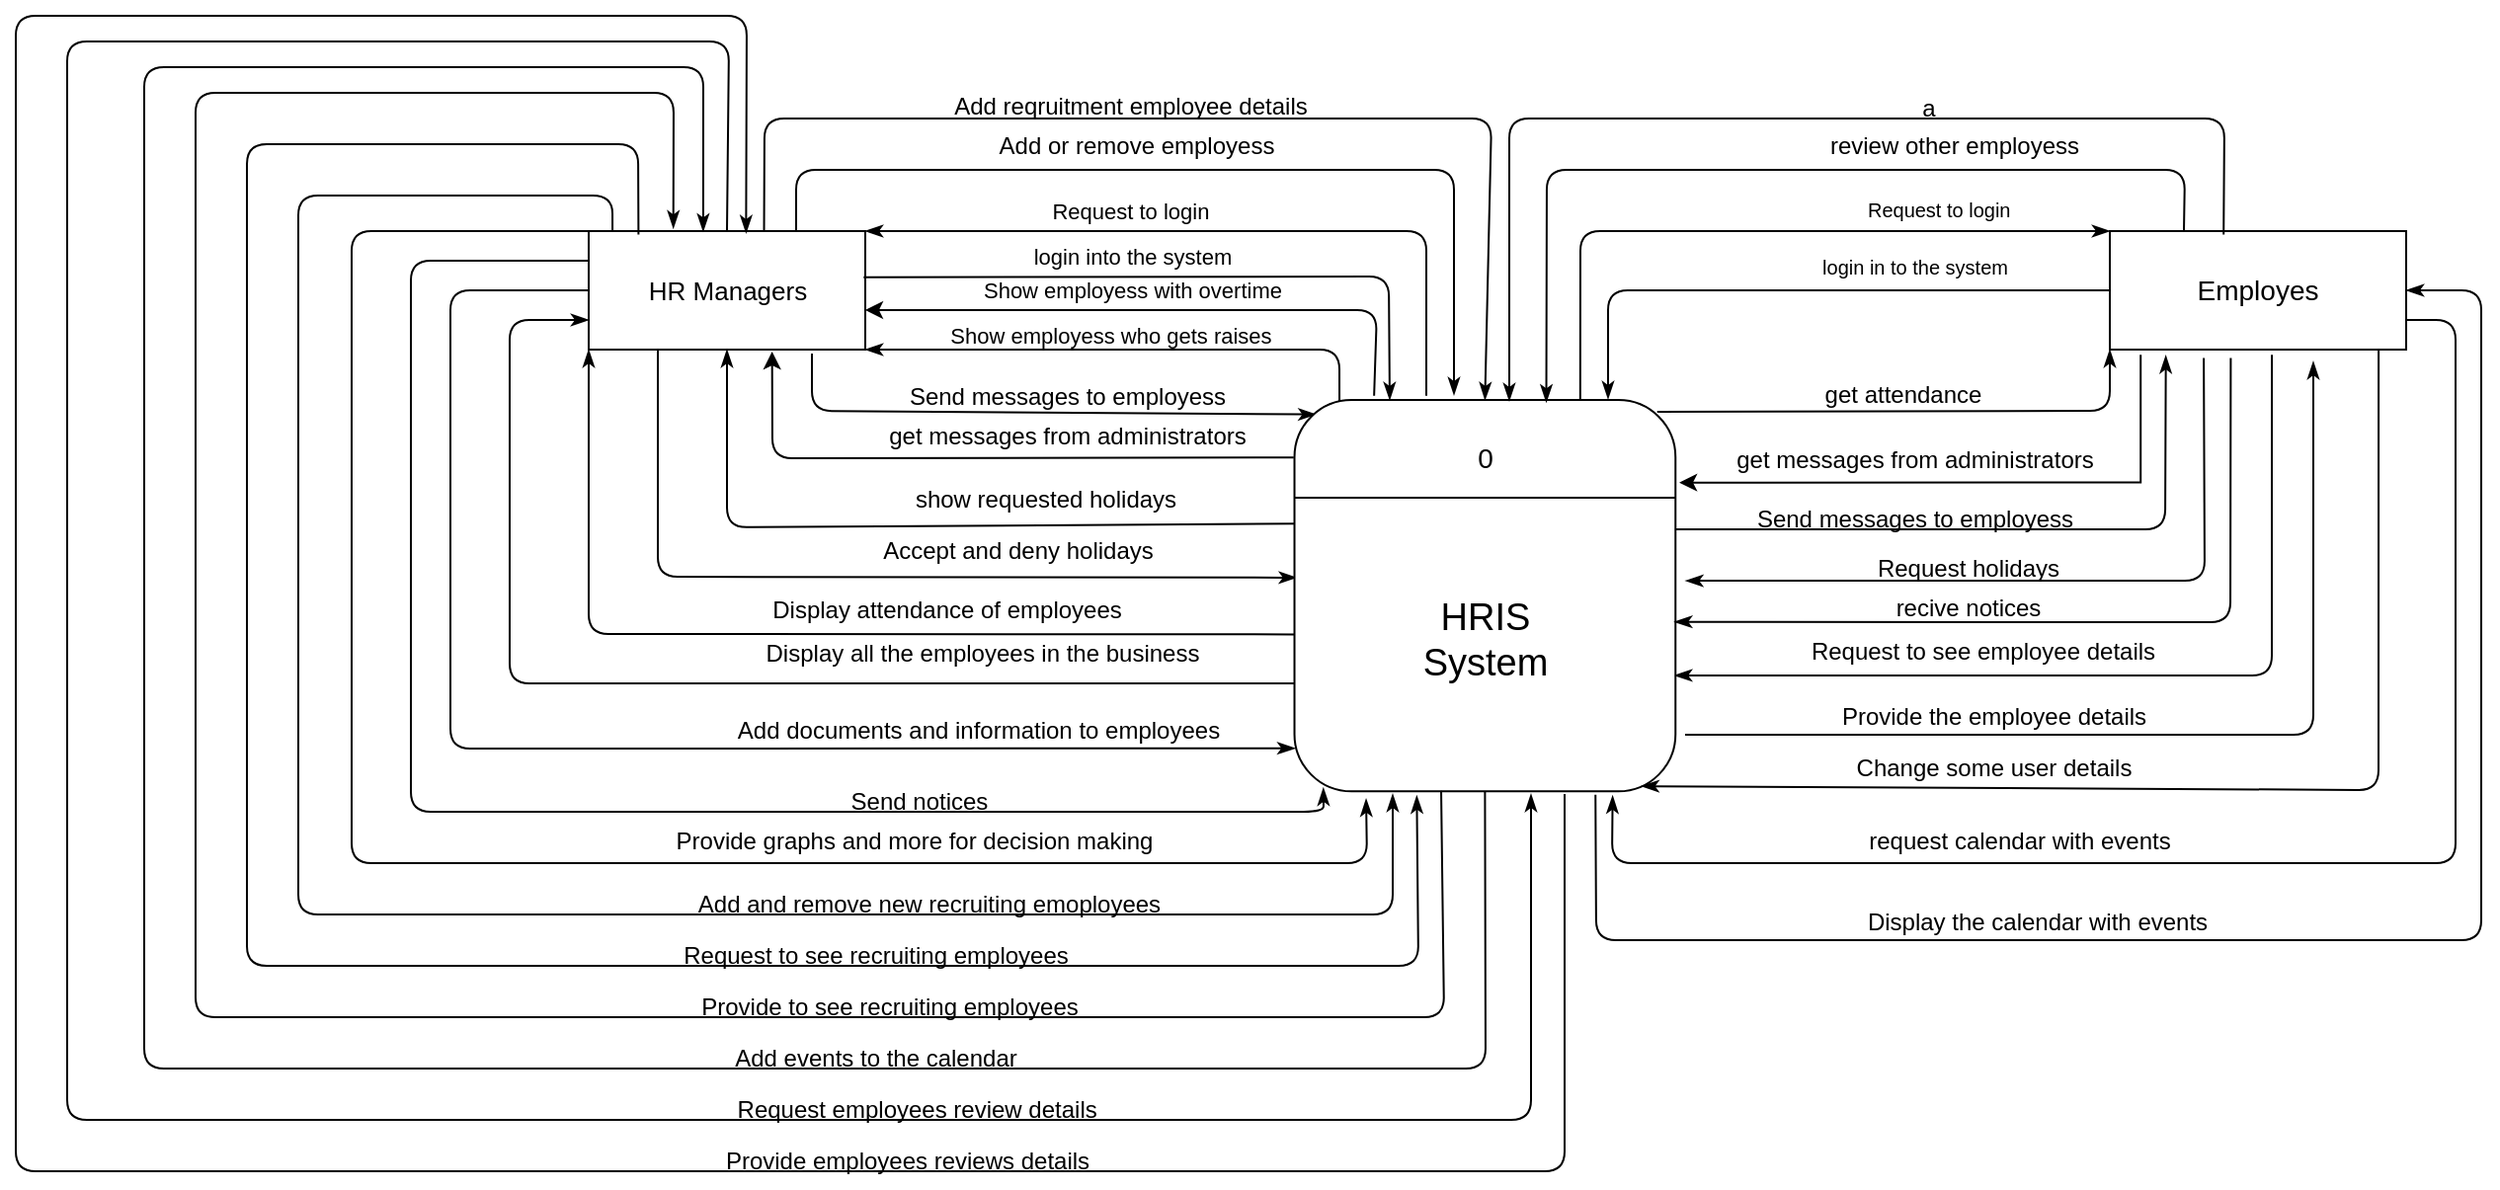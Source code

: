 <mxfile version="13.7.9" type="device"><diagram id="Km4cYP25UNPo5pGyTInB" name="Page-1"><mxGraphModel dx="2898" dy="1184" grid="1" gridSize="13" guides="1" tooltips="1" connect="1" arrows="1" fold="1" page="1" pageScale="1" pageWidth="850" pageHeight="1100" math="0" shadow="0"><root><mxCell id="0"/><mxCell id="1" parent="0"/><mxCell id="cjtXROaXFxz6NhiBicFL-3" value="" style="rounded=0;whiteSpace=wrap;html=1;" parent="1" vertex="1"><mxGeometry x="160" y="200" width="140" height="60" as="geometry"/></mxCell><mxCell id="cjtXROaXFxz6NhiBicFL-4" value="" style="rounded=0;whiteSpace=wrap;html=1;" parent="1" vertex="1"><mxGeometry x="930" y="200" width="150" height="60" as="geometry"/></mxCell><mxCell id="cjtXROaXFxz6NhiBicFL-5" value="HR Managers" style="text;html=1;strokeColor=none;fillColor=none;align=center;verticalAlign=middle;whiteSpace=wrap;rounded=0;fontSize=13;" parent="1" vertex="1"><mxGeometry x="185.5" y="220" width="89" height="20" as="geometry"/></mxCell><mxCell id="cjtXROaXFxz6NhiBicFL-6" value="&lt;font style=&quot;font-size: 14px&quot;&gt;Employes&lt;/font&gt;" style="text;html=1;strokeColor=none;fillColor=none;align=center;verticalAlign=middle;whiteSpace=wrap;rounded=0;" parent="1" vertex="1"><mxGeometry x="985" y="220" width="40" height="20" as="geometry"/></mxCell><mxCell id="cjtXROaXFxz6NhiBicFL-7" value="" style="endArrow=classic;html=1;startArrow=none;startFill=0;endFill=1;exitX=1.011;exitY=0.209;exitDx=0;exitDy=0;exitPerimeter=0;" parent="1" source="esKGgHGuVRAGOoPy9xXp-1" edge="1"><mxGeometry width="50" height="50" relative="1" as="geometry"><mxPoint x="560" y="273" as="sourcePoint"/><mxPoint x="300" y="240" as="targetPoint"/><Array as="points"><mxPoint x="559" y="240"/></Array></mxGeometry></mxCell><mxCell id="cjtXROaXFxz6NhiBicFL-8" value="" style="endArrow=classicThin;html=1;exitX=0.994;exitY=0.118;exitDx=0;exitDy=0;exitPerimeter=0;entryX=1;entryY=1;entryDx=0;entryDy=0;entryPerimeter=0;startArrow=none;startFill=0;endFill=1;" parent="1" source="esKGgHGuVRAGOoPy9xXp-1" target="cjtXROaXFxz6NhiBicFL-3" edge="1"><mxGeometry width="50" height="50" relative="1" as="geometry"><mxPoint x="530.86" y="281.96" as="sourcePoint"/><mxPoint x="300" y="260" as="targetPoint"/><Array as="points"><mxPoint x="540" y="260"/><mxPoint x="420" y="260"/></Array></mxGeometry></mxCell><mxCell id="cjtXROaXFxz6NhiBicFL-9" value="" style="endArrow=none;html=1;entryX=0.994;entryY=0.39;entryDx=0;entryDy=0;exitX=1;exitY=0.25;exitDx=0;exitDy=0;startArrow=classicThin;startFill=1;entryPerimeter=0;" parent="1" source="esKGgHGuVRAGOoPy9xXp-1" target="cjtXROaXFxz6NhiBicFL-3" edge="1"><mxGeometry width="50" height="50" relative="1" as="geometry"><mxPoint x="589.94" y="280" as="sourcePoint"/><mxPoint x="310" y="250" as="targetPoint"/><Array as="points"><mxPoint x="565" y="223"/></Array></mxGeometry></mxCell><mxCell id="cjtXROaXFxz6NhiBicFL-10" value="" style="endArrow=classicThin;html=1;entryX=1;entryY=0;entryDx=0;entryDy=0;startArrow=none;startFill=0;endFill=1;exitX=1.011;exitY=0.346;exitDx=0;exitDy=0;exitPerimeter=0;" parent="1" source="esKGgHGuVRAGOoPy9xXp-1" target="cjtXROaXFxz6NhiBicFL-3" edge="1"><mxGeometry width="50" height="50" relative="1" as="geometry"><mxPoint x="620" y="279" as="sourcePoint"/><mxPoint x="320" y="260" as="targetPoint"/><Array as="points"><mxPoint x="584" y="200"/></Array></mxGeometry></mxCell><mxCell id="cjtXROaXFxz6NhiBicFL-11" value="" style="endArrow=classic;html=1;exitX=0.853;exitY=-0.002;exitDx=0;exitDy=0;entryX=0.663;entryY=1.017;entryDx=0;entryDy=0;startArrow=none;startFill=0;endFill=1;exitPerimeter=0;entryPerimeter=0;" parent="1" source="esKGgHGuVRAGOoPy9xXp-1" target="cjtXROaXFxz6NhiBicFL-3" edge="1"><mxGeometry width="50" height="50" relative="1" as="geometry"><mxPoint x="510" y="315" as="sourcePoint"/><mxPoint x="310" y="270" as="targetPoint"/><Array as="points"><mxPoint x="253" y="315"/></Array></mxGeometry></mxCell><mxCell id="cjtXROaXFxz6NhiBicFL-12" value="" style="endArrow=classicThin;html=1;exitX=0.684;exitY=0.01;exitDx=0;exitDy=0;entryX=0.5;entryY=1;entryDx=0;entryDy=0;exitPerimeter=0;startArrow=none;startFill=0;endFill=1;" parent="1" source="esKGgHGuVRAGOoPy9xXp-1" target="cjtXROaXFxz6NhiBicFL-3" edge="1"><mxGeometry width="50" height="50" relative="1" as="geometry"><mxPoint x="510" y="350" as="sourcePoint"/><mxPoint x="282.5" y="270" as="targetPoint"/><Array as="points"><mxPoint x="230" y="350"/></Array></mxGeometry></mxCell><mxCell id="cjtXROaXFxz6NhiBicFL-13" value="" style="endArrow=none;html=1;exitX=0.546;exitY=0.006;exitDx=0;exitDy=0;entryX=0.25;entryY=1;entryDx=0;entryDy=0;startArrow=classicThin;startFill=1;exitPerimeter=0;" parent="1" source="esKGgHGuVRAGOoPy9xXp-1" target="cjtXROaXFxz6NhiBicFL-3" edge="1"><mxGeometry width="50" height="50" relative="1" as="geometry"><mxPoint x="510" y="385" as="sourcePoint"/><mxPoint x="292.5" y="280" as="targetPoint"/><Array as="points"><mxPoint x="195" y="375"/></Array></mxGeometry></mxCell><mxCell id="cjtXROaXFxz6NhiBicFL-15" value="" style="endArrow=classicThin;html=1;exitX=0.401;exitY=0.006;exitDx=0;exitDy=0;entryX=0;entryY=1;entryDx=0;entryDy=0;exitPerimeter=0;endFill=1;" parent="1" source="esKGgHGuVRAGOoPy9xXp-1" target="cjtXROaXFxz6NhiBicFL-3" edge="1"><mxGeometry width="50" height="50" relative="1" as="geometry"><mxPoint x="510" y="420" as="sourcePoint"/><mxPoint x="255" y="270" as="targetPoint"/><Array as="points"><mxPoint x="160" y="404"/></Array></mxGeometry></mxCell><mxCell id="cjtXROaXFxz6NhiBicFL-16" value="" style="endArrow=classicThin;html=1;entryX=0;entryY=0;entryDx=0;entryDy=0;startArrow=none;startFill=0;endFill=1;exitX=1;exitY=0.75;exitDx=0;exitDy=0;" parent="1" source="esKGgHGuVRAGOoPy9xXp-1" target="cjtXROaXFxz6NhiBicFL-4" edge="1"><mxGeometry width="50" height="50" relative="1" as="geometry"><mxPoint x="652" y="290" as="sourcePoint"/><mxPoint x="310" y="250" as="targetPoint"/><Array as="points"><mxPoint x="662" y="200"/><mxPoint x="760" y="200"/></Array></mxGeometry></mxCell><mxCell id="cjtXROaXFxz6NhiBicFL-18" value="" style="endArrow=none;html=1;entryX=0;entryY=0.5;entryDx=0;entryDy=0;startArrow=classicThin;startFill=1;" parent="1" target="cjtXROaXFxz6NhiBicFL-4" edge="1"><mxGeometry width="50" height="50" relative="1" as="geometry"><mxPoint x="676" y="285" as="sourcePoint"/><mxPoint x="770" y="260" as="targetPoint"/><Array as="points"><mxPoint x="676" y="230"/><mxPoint x="790" y="230"/></Array></mxGeometry></mxCell><mxCell id="cjtXROaXFxz6NhiBicFL-19" value="" style="endArrow=classicThin;html=1;entryX=0;entryY=1;entryDx=0;entryDy=0;startArrow=none;startFill=0;endFill=1;exitX=0.97;exitY=0.952;exitDx=0;exitDy=0;exitPerimeter=0;" parent="1" source="esKGgHGuVRAGOoPy9xXp-1" target="cjtXROaXFxz6NhiBicFL-4" edge="1"><mxGeometry width="50" height="50" relative="1" as="geometry"><mxPoint x="690" y="340" as="sourcePoint"/><mxPoint x="780" y="270" as="targetPoint"/><Array as="points"><mxPoint x="930" y="291"/></Array></mxGeometry></mxCell><mxCell id="cjtXROaXFxz6NhiBicFL-20" value="" style="endArrow=classicThin;html=1;entryX=0.189;entryY=1.05;entryDx=0;entryDy=0;entryPerimeter=0;startArrow=none;startFill=0;endFill=1;" parent="1" target="cjtXROaXFxz6NhiBicFL-4" edge="1"><mxGeometry width="50" height="50" relative="1" as="geometry"><mxPoint x="710" y="351" as="sourcePoint"/><mxPoint x="819" y="263" as="targetPoint"/><Array as="points"><mxPoint x="958" y="351"/></Array></mxGeometry></mxCell><mxCell id="cjtXROaXFxz6NhiBicFL-22" value="" style="endArrow=none;html=1;exitX=0.538;exitY=1.026;exitDx=0;exitDy=0;entryX=0.317;entryY=1.07;entryDx=0;entryDy=0;entryPerimeter=0;exitPerimeter=0;endFill=0;startArrow=classicThin;startFill=1;" parent="1" source="esKGgHGuVRAGOoPy9xXp-1" target="cjtXROaXFxz6NhiBicFL-4" edge="1"><mxGeometry width="50" height="50" relative="1" as="geometry"><mxPoint x="580" y="420" as="sourcePoint"/><mxPoint x="801.58" y="271.2" as="targetPoint"/><Array as="points"><mxPoint x="978" y="377"/></Array></mxGeometry></mxCell><mxCell id="cjtXROaXFxz6NhiBicFL-24" value="" style="endArrow=none;html=1;startArrow=classicThin;startFill=1;exitX=0.963;exitY=0.057;exitDx=0;exitDy=0;exitPerimeter=0;" parent="1" source="esKGgHGuVRAGOoPy9xXp-1" edge="1"><mxGeometry width="50" height="50" relative="1" as="geometry"><mxPoint x="508" y="290" as="sourcePoint"/><mxPoint x="273" y="262" as="targetPoint"/><Array as="points"><mxPoint x="273" y="291"/></Array></mxGeometry></mxCell><mxCell id="cjtXROaXFxz6NhiBicFL-25" value="" style="endArrow=classicThin;html=1;entryX=0;entryY=0.75;entryDx=0;entryDy=0;startArrow=none;startFill=0;endFill=1;" parent="1" target="cjtXROaXFxz6NhiBicFL-3" edge="1"><mxGeometry width="50" height="50" relative="1" as="geometry"><mxPoint x="517" y="429" as="sourcePoint"/><mxPoint x="170" y="270" as="targetPoint"/><Array as="points"><mxPoint x="120" y="429"/><mxPoint x="120" y="245"/></Array></mxGeometry></mxCell><mxCell id="cjtXROaXFxz6NhiBicFL-26" value="" style="endArrow=none;html=1;exitX=0.11;exitY=0.002;exitDx=0;exitDy=0;entryX=0;entryY=0.5;entryDx=0;entryDy=0;exitPerimeter=0;startArrow=classicThin;startFill=1;" parent="1" source="esKGgHGuVRAGOoPy9xXp-1" target="cjtXROaXFxz6NhiBicFL-3" edge="1"><mxGeometry width="50" height="50" relative="1" as="geometry"><mxPoint x="545" y="420" as="sourcePoint"/><mxPoint x="170" y="255" as="targetPoint"/><Array as="points"><mxPoint x="90" y="462"/><mxPoint x="90" y="230"/></Array></mxGeometry></mxCell><mxCell id="cjtXROaXFxz6NhiBicFL-27" value="" style="endArrow=none;html=1;entryX=0;entryY=0.25;entryDx=0;entryDy=0;exitX=0.009;exitY=0.076;exitDx=0;exitDy=0;exitPerimeter=0;startArrow=classicThin;startFill=1;" parent="1" source="esKGgHGuVRAGOoPy9xXp-1" target="cjtXROaXFxz6NhiBicFL-3" edge="1"><mxGeometry width="50" height="50" relative="1" as="geometry"><mxPoint x="560" y="420" as="sourcePoint"/><mxPoint x="170" y="240" as="targetPoint"/><Array as="points"><mxPoint x="532" y="494"/><mxPoint x="70" y="494"/><mxPoint x="70" y="215"/></Array></mxGeometry></mxCell><mxCell id="cjtXROaXFxz6NhiBicFL-28" value="" style="endArrow=classicThin;html=1;exitX=0.547;exitY=1.043;exitDx=0;exitDy=0;exitPerimeter=0;endFill=1;startArrow=none;startFill=0;entryX=0.296;entryY=0.997;entryDx=0;entryDy=0;entryPerimeter=0;" parent="1" source="cjtXROaXFxz6NhiBicFL-4" target="esKGgHGuVRAGOoPy9xXp-1" edge="1"><mxGeometry width="50" height="50" relative="1" as="geometry"><mxPoint x="1080" y="226.8" as="sourcePoint"/><mxPoint x="728" y="429" as="targetPoint"/><Array as="points"><mxPoint x="1012" y="351"/><mxPoint x="1012" y="425"/><mxPoint x="767" y="425"/></Array></mxGeometry></mxCell><mxCell id="cjtXROaXFxz6NhiBicFL-29" value="" style="endArrow=none;html=1;startArrow=classicThin;startFill=1;endFill=0;" parent="1" edge="1"><mxGeometry width="50" height="50" relative="1" as="geometry"><mxPoint x="1033" y="266" as="sourcePoint"/><mxPoint x="715" y="455" as="targetPoint"/><Array as="points"><mxPoint x="1033" y="455"/></Array></mxGeometry></mxCell><mxCell id="cjtXROaXFxz6NhiBicFL-31" value="" style="endArrow=classicThin;html=1;entryX=-0.011;entryY=0.835;entryDx=0;entryDy=0;entryPerimeter=0;exitX=1;exitY=0.75;exitDx=0;exitDy=0;startArrow=none;startFill=0;endFill=1;" parent="1" source="cjtXROaXFxz6NhiBicFL-4" target="esKGgHGuVRAGOoPy9xXp-1" edge="1"><mxGeometry width="50" height="50" relative="1" as="geometry"><mxPoint x="1084" y="230" as="sourcePoint"/><mxPoint x="584" y="442" as="targetPoint"/><Array as="points"><mxPoint x="1105" y="245"/><mxPoint x="1105" y="520"/><mxPoint x="678" y="520"/></Array></mxGeometry></mxCell><mxCell id="cjtXROaXFxz6NhiBicFL-33" value="" style="endArrow=none;html=1;entryX=0;entryY=0;entryDx=0;entryDy=0;exitX=-0.019;exitY=0.188;exitDx=0;exitDy=0;exitPerimeter=0;startArrow=classicThin;startFill=1;" parent="1" source="esKGgHGuVRAGOoPy9xXp-1" target="cjtXROaXFxz6NhiBicFL-3" edge="1"><mxGeometry width="50" height="50" relative="1" as="geometry"><mxPoint x="570" y="420" as="sourcePoint"/><mxPoint x="170" y="225" as="targetPoint"/><Array as="points"><mxPoint x="554" y="520"/><mxPoint x="40" y="520"/><mxPoint x="40" y="200"/></Array></mxGeometry></mxCell><mxCell id="cjtXROaXFxz6NhiBicFL-35" value="&lt;font style=&quot;font-size: 11px&quot;&gt;login into the system&lt;/font&gt;" style="text;html=1;strokeColor=none;fillColor=none;align=center;verticalAlign=middle;whiteSpace=wrap;rounded=0;fontSize=11;" parent="1" vertex="1"><mxGeometry x="377" y="203" width="117" height="20" as="geometry"/></mxCell><mxCell id="cjtXROaXFxz6NhiBicFL-36" value="&lt;font style=&quot;font-size: 12px&quot;&gt;get attendance&lt;/font&gt;" style="text;html=1;strokeColor=none;fillColor=none;align=center;verticalAlign=middle;whiteSpace=wrap;rounded=0;fontSize=14;" parent="1" vertex="1"><mxGeometry x="767" y="275.14" width="117" height="13" as="geometry"/></mxCell><mxCell id="cjtXROaXFxz6NhiBicFL-37" value="&lt;font style=&quot;font-size: 11px;&quot;&gt;Request to login&amp;nbsp;&lt;/font&gt;" style="text;html=1;strokeColor=none;fillColor=none;align=center;verticalAlign=middle;whiteSpace=wrap;rounded=0;fontSize=11;" parent="1" vertex="1"><mxGeometry x="357.5" y="180" width="156" height="20" as="geometry"/></mxCell><mxCell id="cjtXROaXFxz6NhiBicFL-38" value="&lt;font size=&quot;1&quot;&gt;Request to login&amp;nbsp;&lt;/font&gt;" style="text;html=1;strokeColor=none;fillColor=none;align=center;verticalAlign=middle;whiteSpace=wrap;rounded=0;fontSize=14;" parent="1" vertex="1"><mxGeometry x="767" y="180" width="156" height="15" as="geometry"/></mxCell><mxCell id="cjtXROaXFxz6NhiBicFL-40" value="&lt;font size=&quot;1&quot;&gt;login in to the system&lt;/font&gt;" style="text;html=1;strokeColor=none;fillColor=none;align=center;verticalAlign=middle;whiteSpace=wrap;rounded=0;fontSize=14;" parent="1" vertex="1"><mxGeometry x="773" y="207" width="117" height="20" as="geometry"/></mxCell><mxCell id="cjtXROaXFxz6NhiBicFL-41" value="&lt;font style=&quot;font-size: 12px&quot;&gt;Send messages to employess&lt;/font&gt;" style="text;html=1;strokeColor=none;fillColor=none;align=center;verticalAlign=middle;whiteSpace=wrap;rounded=0;fontSize=14;" parent="1" vertex="1"><mxGeometry x="311" y="273" width="183" height="20" as="geometry"/></mxCell><mxCell id="VawpvRc3w42CD3_B_MXw-5" value="" style="edgeStyle=orthogonalEdgeStyle;rounded=0;orthogonalLoop=1;jettySize=auto;html=1;entryX=0.789;entryY=1.01;entryDx=0;entryDy=0;entryPerimeter=0;exitX=0.104;exitY=1.043;exitDx=0;exitDy=0;exitPerimeter=0;" parent="1" source="cjtXROaXFxz6NhiBicFL-4" target="esKGgHGuVRAGOoPy9xXp-1" edge="1"><mxGeometry relative="1" as="geometry"><mxPoint x="936" y="299" as="sourcePoint"/><Array as="points"><mxPoint x="946" y="327"/></Array></mxGeometry></mxCell><mxCell id="cjtXROaXFxz6NhiBicFL-42" value="&lt;font style=&quot;font-size: 12px&quot;&gt;get messages from administrators&lt;/font&gt;" style="text;html=1;strokeColor=none;fillColor=none;align=center;verticalAlign=middle;whiteSpace=wrap;rounded=0;fontSize=14;" parent="1" vertex="1"><mxGeometry x="740" y="305" width="183" height="20" as="geometry"/></mxCell><mxCell id="cjtXROaXFxz6NhiBicFL-43" value="&lt;font style=&quot;font-size: 12px&quot;&gt;Send messages to employess&lt;/font&gt;" style="text;html=1;strokeColor=none;fillColor=none;align=center;verticalAlign=middle;whiteSpace=wrap;rounded=0;fontSize=14;" parent="1" vertex="1"><mxGeometry x="740" y="338" width="183" height="13" as="geometry"/></mxCell><mxCell id="cjtXROaXFxz6NhiBicFL-44" value="&lt;font style=&quot;font-size: 12px&quot;&gt;get messages from administrators&lt;/font&gt;" style="text;html=1;strokeColor=none;fillColor=none;align=center;verticalAlign=middle;whiteSpace=wrap;rounded=0;fontSize=14;" parent="1" vertex="1"><mxGeometry x="311" y="293" width="183" height="20" as="geometry"/></mxCell><mxCell id="cjtXROaXFxz6NhiBicFL-46" value="Show employess with overtime" style="text;html=1;strokeColor=none;fillColor=none;align=center;verticalAlign=middle;whiteSpace=wrap;rounded=0;fontSize=11;" parent="1" vertex="1"><mxGeometry x="326.12" y="223" width="218.76" height="14" as="geometry"/></mxCell><mxCell id="cjtXROaXFxz6NhiBicFL-47" value="Show employess who gets raises" style="text;html=1;strokeColor=none;fillColor=none;align=center;verticalAlign=middle;whiteSpace=wrap;rounded=0;fontSize=11;" parent="1" vertex="1"><mxGeometry x="315.47" y="246" width="218.76" height="14" as="geometry"/></mxCell><mxCell id="esKGgHGuVRAGOoPy9xXp-1" value="" style="rounded=1;whiteSpace=wrap;html=1;rotation=-90;" parent="1" vertex="1"><mxGeometry x="514.63" y="288.14" width="198.13" height="192.87" as="geometry"/></mxCell><mxCell id="esKGgHGuVRAGOoPy9xXp-2" value="HRIS System" style="text;html=1;strokeColor=none;fillColor=none;align=center;verticalAlign=middle;whiteSpace=wrap;rounded=0;fontSize=19;" parent="1" vertex="1"><mxGeometry x="593.7" y="397" width="40" height="20" as="geometry"/></mxCell><mxCell id="esKGgHGuVRAGOoPy9xXp-3" value="" style="endArrow=none;html=1;entryX=0.75;entryY=1;entryDx=0;entryDy=0;exitX=0.75;exitY=0;exitDx=0;exitDy=0;" parent="1" source="esKGgHGuVRAGOoPy9xXp-1" target="esKGgHGuVRAGOoPy9xXp-1" edge="1"><mxGeometry width="50" height="50" relative="1" as="geometry"><mxPoint x="534.23" y="364" as="sourcePoint"/><mxPoint x="584.23" y="314" as="targetPoint"/></mxGeometry></mxCell><mxCell id="esKGgHGuVRAGOoPy9xXp-4" value="0" style="text;html=1;strokeColor=none;fillColor=none;align=center;verticalAlign=middle;whiteSpace=wrap;rounded=0;fontSize=14;" parent="1" vertex="1"><mxGeometry x="593.7" y="305" width="40" height="20" as="geometry"/></mxCell><mxCell id="esKGgHGuVRAGOoPy9xXp-5" value="&lt;span style=&quot;font-size: 12px&quot;&gt;Accept and deny holidays&lt;/span&gt;" style="text;html=1;strokeColor=none;fillColor=none;align=center;verticalAlign=middle;whiteSpace=wrap;rounded=0;fontSize=14;" parent="1" vertex="1"><mxGeometry x="286" y="351" width="183" height="20" as="geometry"/></mxCell><mxCell id="esKGgHGuVRAGOoPy9xXp-6" value="&lt;span style=&quot;font-size: 12px&quot;&gt;Send notices&lt;/span&gt;" style="text;html=1;strokeColor=none;fillColor=none;align=center;verticalAlign=middle;whiteSpace=wrap;rounded=0;fontSize=14;" parent="1" vertex="1"><mxGeometry x="236" y="481" width="183" height="13" as="geometry"/></mxCell><mxCell id="esKGgHGuVRAGOoPy9xXp-7" value="&lt;span style=&quot;font-size: 12px&quot;&gt;Display attendance of employees&lt;/span&gt;" style="text;html=1;strokeColor=none;fillColor=none;align=center;verticalAlign=middle;whiteSpace=wrap;rounded=0;fontSize=14;" parent="1" vertex="1"><mxGeometry x="250" y="384" width="183" height="13" as="geometry"/></mxCell><mxCell id="esKGgHGuVRAGOoPy9xXp-8" value="&lt;span style=&quot;font-size: 12px&quot;&gt;Display all the employees in the business&lt;/span&gt;" style="text;html=1;strokeColor=none;fillColor=none;align=center;verticalAlign=middle;whiteSpace=wrap;rounded=0;fontSize=14;" parent="1" vertex="1"><mxGeometry x="236" y="403" width="247" height="20" as="geometry"/></mxCell><mxCell id="esKGgHGuVRAGOoPy9xXp-9" value="&lt;span style=&quot;font-size: 12px&quot;&gt;Add documents and information to employees&lt;/span&gt;" style="text;html=1;strokeColor=none;fillColor=none;align=center;verticalAlign=middle;whiteSpace=wrap;rounded=0;fontSize=14;" parent="1" vertex="1"><mxGeometry x="221" y="448" width="273" height="7" as="geometry"/></mxCell><mxCell id="esKGgHGuVRAGOoPy9xXp-10" value="&lt;span style=&quot;font-size: 12px&quot;&gt;Add events to the calendar&lt;/span&gt;" style="text;html=1;strokeColor=none;fillColor=none;align=center;verticalAlign=middle;whiteSpace=wrap;rounded=0;fontSize=14;" parent="1" vertex="1"><mxGeometry x="214" y="611" width="183" height="13" as="geometry"/></mxCell><mxCell id="esKGgHGuVRAGOoPy9xXp-11" value="&lt;span style=&quot;font-size: 12px&quot;&gt;Provide the employee details&lt;/span&gt;" style="text;html=1;strokeColor=none;fillColor=none;align=center;verticalAlign=middle;whiteSpace=wrap;rounded=0;fontSize=14;" parent="1" vertex="1"><mxGeometry x="780" y="441" width="183" height="7" as="geometry"/></mxCell><mxCell id="esKGgHGuVRAGOoPy9xXp-12" value="&lt;span style=&quot;font-size: 12px&quot;&gt;Display the calendar with events&lt;/span&gt;" style="text;html=1;strokeColor=none;fillColor=none;align=center;verticalAlign=middle;whiteSpace=wrap;rounded=0;fontSize=14;" parent="1" vertex="1"><mxGeometry x="802" y="542.82" width="183" height="13" as="geometry"/></mxCell><mxCell id="esKGgHGuVRAGOoPy9xXp-13" value="&lt;span style=&quot;font-size: 12px&quot;&gt;Change some user details&lt;/span&gt;" style="text;html=1;strokeColor=none;fillColor=none;align=center;verticalAlign=middle;whiteSpace=wrap;rounded=0;fontSize=14;" parent="1" vertex="1"><mxGeometry x="780" y="461" width="183" height="20" as="geometry"/></mxCell><mxCell id="esKGgHGuVRAGOoPy9xXp-14" value="&lt;span style=&quot;font-size: 12px&quot;&gt;recive notices&lt;/span&gt;" style="text;html=1;strokeColor=none;fillColor=none;align=center;verticalAlign=middle;whiteSpace=wrap;rounded=0;fontSize=14;" parent="1" vertex="1"><mxGeometry x="767" y="380" width="183" height="20" as="geometry"/></mxCell><mxCell id="esKGgHGuVRAGOoPy9xXp-15" value="&lt;span style=&quot;font-size: 12px&quot;&gt;Request holidays&lt;/span&gt;" style="text;html=1;strokeColor=none;fillColor=none;align=center;verticalAlign=middle;whiteSpace=wrap;rounded=0;fontSize=14;" parent="1" vertex="1"><mxGeometry x="767" y="360" width="183" height="20" as="geometry"/></mxCell><mxCell id="esKGgHGuVRAGOoPy9xXp-17" value="&lt;span style=&quot;font-size: 12px&quot;&gt;show requested holidays&lt;/span&gt;" style="text;html=1;strokeColor=none;fillColor=none;align=center;verticalAlign=middle;whiteSpace=wrap;rounded=0;fontSize=14;" parent="1" vertex="1"><mxGeometry x="300" y="325" width="183" height="20" as="geometry"/></mxCell><mxCell id="esKGgHGuVRAGOoPy9xXp-19" value="" style="endArrow=classicThin;html=1;exitX=0.75;exitY=0;exitDx=0;exitDy=0;startArrow=none;startFill=0;endFill=1;" parent="1" source="cjtXROaXFxz6NhiBicFL-3" edge="1"><mxGeometry width="50" height="50" relative="1" as="geometry"><mxPoint x="169" y="167" as="sourcePoint"/><mxPoint x="598" y="283" as="targetPoint"/><Array as="points"><mxPoint x="265" y="169"/><mxPoint x="598" y="169"/></Array></mxGeometry></mxCell><mxCell id="esKGgHGuVRAGOoPy9xXp-20" value="Add or remove employess" style="text;html=1;strokeColor=none;fillColor=none;align=center;verticalAlign=middle;whiteSpace=wrap;rounded=0;" parent="1" vertex="1"><mxGeometry x="359.63" y="150" width="155" height="13" as="geometry"/></mxCell><mxCell id="VxtKl7jzk_BGW9mXcy3B-1" value="" style="endArrow=none;html=1;entryX=0.25;entryY=0;entryDx=0;entryDy=0;startArrow=classicThin;startFill=1;endFill=0;exitX=0.994;exitY=0.661;exitDx=0;exitDy=0;exitPerimeter=0;" parent="1" source="esKGgHGuVRAGOoPy9xXp-1" target="cjtXROaXFxz6NhiBicFL-4" edge="1"><mxGeometry width="50" height="50" relative="1" as="geometry"><mxPoint x="664.971" y="312.355" as="sourcePoint"/><mxPoint x="943" y="213" as="targetPoint"/><Array as="points"><mxPoint x="645" y="169"/><mxPoint x="741" y="169"/><mxPoint x="968" y="169"/></Array></mxGeometry></mxCell><mxCell id="VxtKl7jzk_BGW9mXcy3B-2" value="review other employess" style="text;html=1;strokeColor=none;fillColor=none;align=center;verticalAlign=middle;whiteSpace=wrap;rounded=0;" parent="1" vertex="1"><mxGeometry x="780" y="150" width="143" height="13" as="geometry"/></mxCell><mxCell id="VxtKl7jzk_BGW9mXcy3B-3" value="" style="endArrow=classicThin;html=1;entryX=1;entryY=0.5;entryDx=0;entryDy=0;startArrow=none;startFill=0;endFill=1;exitX=0.634;exitY=0.003;exitDx=0;exitDy=0;exitPerimeter=0;" parent="1" source="cjtXROaXFxz6NhiBicFL-3" target="esKGgHGuVRAGOoPy9xXp-1" edge="1"><mxGeometry width="50" height="50" relative="1" as="geometry"><mxPoint x="246" y="195" as="sourcePoint"/><mxPoint x="603.133" y="257.428" as="targetPoint"/><Array as="points"><mxPoint x="249" y="143"/><mxPoint x="617" y="143"/></Array></mxGeometry></mxCell><mxCell id="VxtKl7jzk_BGW9mXcy3B-4" value="Add reqruitment employee details" style="text;html=1;strokeColor=none;fillColor=none;align=center;verticalAlign=middle;whiteSpace=wrap;rounded=0;" parent="1" vertex="1"><mxGeometry x="334.86" y="130" width="199.37" height="13" as="geometry"/></mxCell><mxCell id="VawpvRc3w42CD3_B_MXw-1" value="" style="endArrow=none;html=1;startArrow=classicThin;startFill=1;endFill=0;entryX=0.384;entryY=0.03;entryDx=0;entryDy=0;entryPerimeter=0;" parent="1" target="cjtXROaXFxz6NhiBicFL-4" edge="1"><mxGeometry width="50" height="50" relative="1" as="geometry"><mxPoint x="626" y="286" as="sourcePoint"/><mxPoint x="975" y="195" as="targetPoint"/><Array as="points"><mxPoint x="626" y="143"/><mxPoint x="767" y="143"/><mxPoint x="988" y="143"/></Array></mxGeometry></mxCell><mxCell id="VawpvRc3w42CD3_B_MXw-7" value="" style="endArrow=none;html=1;exitX=0.433;exitY=0.997;exitDx=0;exitDy=0;entryX=0.408;entryY=1.07;entryDx=0;entryDy=0;entryPerimeter=0;exitPerimeter=0;endFill=0;startArrow=classicThin;startFill=1;" parent="1" source="esKGgHGuVRAGOoPy9xXp-1" target="cjtXROaXFxz6NhiBicFL-4" edge="1"><mxGeometry width="50" height="50" relative="1" as="geometry"><mxPoint x="728.145" y="390.046" as="sourcePoint"/><mxPoint x="990.55" y="277.2" as="targetPoint"/><Array as="points"><mxPoint x="991" y="398"/></Array></mxGeometry></mxCell><mxCell id="VawpvRc3w42CD3_B_MXw-8" value="&lt;font style=&quot;font-size: 12px&quot;&gt;a&lt;/font&gt;" style="text;html=1;strokeColor=none;fillColor=none;align=center;verticalAlign=middle;whiteSpace=wrap;rounded=0;fontSize=14;" parent="1" vertex="1"><mxGeometry x="747" y="130" width="183" height="13" as="geometry"/></mxCell><mxCell id="VawpvRc3w42CD3_B_MXw-9" value="" style="endArrow=classicThin;html=1;entryX=0.013;entryY=0.91;entryDx=0;entryDy=0;entryPerimeter=0;startArrow=none;startFill=0;exitX=0.907;exitY=1;exitDx=0;exitDy=0;exitPerimeter=0;endFill=1;" parent="1" source="cjtXROaXFxz6NhiBicFL-4" target="esKGgHGuVRAGOoPy9xXp-1" edge="1"><mxGeometry width="50" height="50" relative="1" as="geometry"><mxPoint x="1066.05" y="260" as="sourcePoint"/><mxPoint x="693.543" y="482.649" as="targetPoint"/><Array as="points"><mxPoint x="1066" y="483"/></Array></mxGeometry></mxCell><mxCell id="VawpvRc3w42CD3_B_MXw-14" value="Request to see employee details" style="text;html=1;strokeColor=none;fillColor=none;align=center;verticalAlign=middle;whiteSpace=wrap;rounded=0;" parent="1" vertex="1"><mxGeometry x="769" y="403" width="194" height="20" as="geometry"/></mxCell><mxCell id="VawpvRc3w42CD3_B_MXw-15" value="" style="endArrow=none;html=1;entryX=0.086;entryY=0.003;entryDx=0;entryDy=0;startArrow=classicThin;startFill=1;entryPerimeter=0;" parent="1" target="cjtXROaXFxz6NhiBicFL-3" edge="1"><mxGeometry width="50" height="50" relative="1" as="geometry"><mxPoint x="567" y="485" as="sourcePoint"/><mxPoint x="173" y="213" as="targetPoint"/><Array as="points"><mxPoint x="567" y="546"/><mxPoint x="13" y="546"/><mxPoint x="13" y="182"/><mxPoint x="172" y="182"/></Array></mxGeometry></mxCell><mxCell id="VawpvRc3w42CD3_B_MXw-16" value="&lt;span style=&quot;font-size: 12px&quot;&gt;Add and remove new recruiting emoployees&lt;/span&gt;" style="text;html=1;strokeColor=none;fillColor=none;align=center;verticalAlign=middle;whiteSpace=wrap;rounded=0;fontSize=14;" parent="1" vertex="1"><mxGeometry x="210" y="533" width="245" height="13" as="geometry"/></mxCell><mxCell id="VawpvRc3w42CD3_B_MXw-17" value="" style="endArrow=none;html=1;startArrow=classicThin;startFill=1;exitX=-0.011;exitY=0.321;exitDx=0;exitDy=0;exitPerimeter=0;entryX=0.18;entryY=0.03;entryDx=0;entryDy=0;entryPerimeter=0;" parent="1" source="esKGgHGuVRAGOoPy9xXp-1" target="cjtXROaXFxz6NhiBicFL-3" edge="1"><mxGeometry width="50" height="50" relative="1" as="geometry"><mxPoint x="580" y="498" as="sourcePoint"/><mxPoint x="185" y="195" as="targetPoint"/><Array as="points"><mxPoint x="580" y="572"/><mxPoint x="-13" y="572"/><mxPoint x="-13" y="156"/><mxPoint x="185" y="156"/></Array></mxGeometry></mxCell><mxCell id="VawpvRc3w42CD3_B_MXw-18" value="&lt;span style=&quot;font-size: 12px&quot;&gt;Request to see recruiting employees&lt;/span&gt;" style="text;html=1;strokeColor=none;fillColor=none;align=center;verticalAlign=middle;whiteSpace=wrap;rounded=0;fontSize=14;" parent="1" vertex="1"><mxGeometry x="195" y="559" width="221" height="13" as="geometry"/></mxCell><mxCell id="VawpvRc3w42CD3_B_MXw-20" value="" style="endArrow=classicThin;html=1;startArrow=none;startFill=0;exitX=0.001;exitY=0.385;exitDx=0;exitDy=0;exitPerimeter=0;entryX=0.306;entryY=-0.023;entryDx=0;entryDy=0;entryPerimeter=0;endFill=1;" parent="1" source="esKGgHGuVRAGOoPy9xXp-1" target="cjtXROaXFxz6NhiBicFL-3" edge="1"><mxGeometry width="50" height="50" relative="1" as="geometry"><mxPoint x="592.171" y="498.819" as="sourcePoint"/><mxPoint x="198" y="195" as="targetPoint"/><Array as="points"><mxPoint x="593" y="598"/><mxPoint x="-39" y="598"/><mxPoint x="-39" y="130"/><mxPoint x="203" y="130"/></Array></mxGeometry></mxCell><mxCell id="VawpvRc3w42CD3_B_MXw-21" value="&lt;span style=&quot;font-size: 12px&quot;&gt;Provide to see recruiting employees&lt;/span&gt;" style="text;html=1;strokeColor=none;fillColor=none;align=center;verticalAlign=middle;whiteSpace=wrap;rounded=0;fontSize=14;" parent="1" vertex="1"><mxGeometry x="202" y="585" width="221" height="13" as="geometry"/></mxCell><mxCell id="VawpvRc3w42CD3_B_MXw-22" value="" style="endArrow=classicThin;html=1;startArrow=none;startFill=0;exitX=0;exitY=0.5;exitDx=0;exitDy=0;endFill=1;entryX=0.414;entryY=0.003;entryDx=0;entryDy=0;entryPerimeter=0;" parent="1" source="esKGgHGuVRAGOoPy9xXp-1" target="cjtXROaXFxz6NhiBicFL-3" edge="1"><mxGeometry width="50" height="50" relative="1" as="geometry"><mxPoint x="604.515" y="496.442" as="sourcePoint"/><mxPoint x="216" y="195" as="targetPoint"/><Array as="points"><mxPoint x="614" y="624"/><mxPoint x="-65" y="624"/><mxPoint x="-65" y="117"/><mxPoint x="218" y="117"/></Array></mxGeometry></mxCell><mxCell id="VawpvRc3w42CD3_B_MXw-23" value="&lt;span style=&quot;font-size: 12px&quot;&gt;Provide graphs and more for decision making&lt;/span&gt;" style="text;html=1;strokeColor=none;fillColor=none;align=center;verticalAlign=middle;whiteSpace=wrap;rounded=0;fontSize=14;" parent="1" vertex="1"><mxGeometry x="195" y="501" width="260" height="13" as="geometry"/></mxCell><mxCell id="VawpvRc3w42CD3_B_MXw-24" value="" style="endArrow=none;html=1;startArrow=classicThin;startFill=1;endFill=0;entryX=0.5;entryY=0;entryDx=0;entryDy=0;" parent="1" target="cjtXROaXFxz6NhiBicFL-3" edge="1"><mxGeometry width="50" height="50" relative="1" as="geometry"><mxPoint x="637" y="485" as="sourcePoint"/><mxPoint x="260" y="104" as="targetPoint"/><Array as="points"><mxPoint x="637" y="650"/><mxPoint x="-104" y="650"/><mxPoint x="-104" y="104"/><mxPoint x="231" y="104"/></Array></mxGeometry></mxCell><mxCell id="VawpvRc3w42CD3_B_MXw-25" value="&lt;span style=&quot;font-size: 12px&quot;&gt;Request employees review details&amp;nbsp;&lt;/span&gt;" style="text;html=1;strokeColor=none;fillColor=none;align=center;verticalAlign=middle;whiteSpace=wrap;rounded=0;fontSize=14;" parent="1" vertex="1"><mxGeometry x="214" y="637" width="228" height="13" as="geometry"/></mxCell><mxCell id="VawpvRc3w42CD3_B_MXw-26" value="" style="endArrow=classicThin;html=1;startArrow=none;startFill=0;exitX=-0.007;exitY=0.709;exitDx=0;exitDy=0;endFill=1;exitPerimeter=0;entryX=0.569;entryY=0.017;entryDx=0;entryDy=0;entryPerimeter=0;" parent="1" source="esKGgHGuVRAGOoPy9xXp-1" target="cjtXROaXFxz6NhiBicFL-3" edge="1"><mxGeometry width="50" height="50" relative="1" as="geometry"><mxPoint x="626.695" y="496.64" as="sourcePoint"/><mxPoint x="286" y="117" as="targetPoint"/><Array as="points"><mxPoint x="654" y="676"/><mxPoint x="-130" y="676"/><mxPoint x="-130" y="91"/><mxPoint x="240" y="91"/></Array></mxGeometry></mxCell><mxCell id="VawpvRc3w42CD3_B_MXw-27" value="&lt;span style=&quot;font-size: 12px&quot;&gt;Provide employees reviews details&lt;/span&gt;" style="text;html=1;strokeColor=none;fillColor=none;align=center;verticalAlign=middle;whiteSpace=wrap;rounded=0;fontSize=14;" parent="1" vertex="1"><mxGeometry x="214" y="663" width="215" height="13" as="geometry"/></mxCell><mxCell id="BbAPW6Z3bYC2RoLhLqji-2" value="&lt;span style=&quot;font-size: 12px&quot;&gt;request calendar with events&lt;/span&gt;" style="text;html=1;strokeColor=none;fillColor=none;align=center;verticalAlign=middle;whiteSpace=wrap;rounded=0;fontSize=14;" parent="1" vertex="1"><mxGeometry x="793" y="501" width="183" height="13" as="geometry"/></mxCell><mxCell id="BbAPW6Z3bYC2RoLhLqji-5" value="" style="endArrow=none;html=1;startArrow=classicThin;startFill=1;endFill=0;entryX=-0.009;entryY=0.79;entryDx=0;entryDy=0;entryPerimeter=0;exitX=1;exitY=0.5;exitDx=0;exitDy=0;" parent="1" source="cjtXROaXFxz6NhiBicFL-4" target="esKGgHGuVRAGOoPy9xXp-1" edge="1"><mxGeometry width="50" height="50" relative="1" as="geometry"><mxPoint x="1046.0" y="279" as="sourcePoint"/><mxPoint x="670" y="507" as="targetPoint"/><Array as="points"><mxPoint x="1118" y="230"/><mxPoint x="1118" y="559"/><mxPoint x="670" y="559"/></Array></mxGeometry></mxCell></root></mxGraphModel></diagram></mxfile>